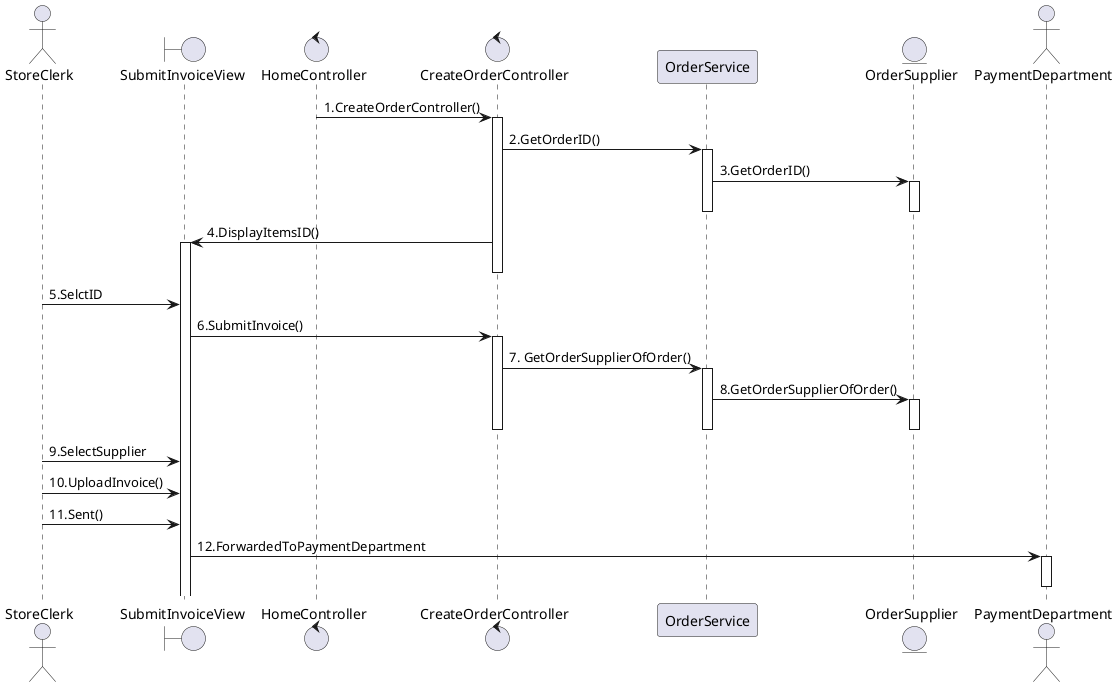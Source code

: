 @startuml
actor StoreClerk
boundary SubmitInvoiceView
control HomeController
control CreateOrderController
Participant OrderService
entity OrderSupplier
actor PaymentDepartment

HomeController -> CreateOrderController: 1.CreateOrderController()
activate CreateOrderController
CreateOrderController->OrderService: 2.GetOrderID()
activate OrderService
OrderService->OrderSupplier: 3.GetOrderID()
activate OrderSupplier
deactivate OrderSupplier
deactivate OrderService
CreateOrderController->SubmitInvoiceView: 4.DisplayItemsID()
activate SubmitInvoiceView
deactivate CreateOrderController
StoreClerk->SubmitInvoiceView: 5.SelctID
SubmitInvoiceView->CreateOrderController: 6.SubmitInvoice()
activate CreateOrderController
CreateOrderController->OrderService: 7. GetOrderSupplierOfOrder()
activate OrderService
OrderService->OrderSupplier: 8.GetOrderSupplierOfOrder()
activate OrderSupplier
deactivate OrderSupplier
deactivate OrderService
deactivate CreateOrderController
StoreClerk->SubmitInvoiceView: 9.SelectSupplier
StoreClerk->SubmitInvoiceView: 10.UploadInvoice()
StoreClerk->SubmitInvoiceView: 11.Sent()
SubmitInvoiceView->PaymentDepartment: 12.ForwardedToPaymentDepartment
activate PaymentDepartment
deactivate PaymentDepartment


@enduml
